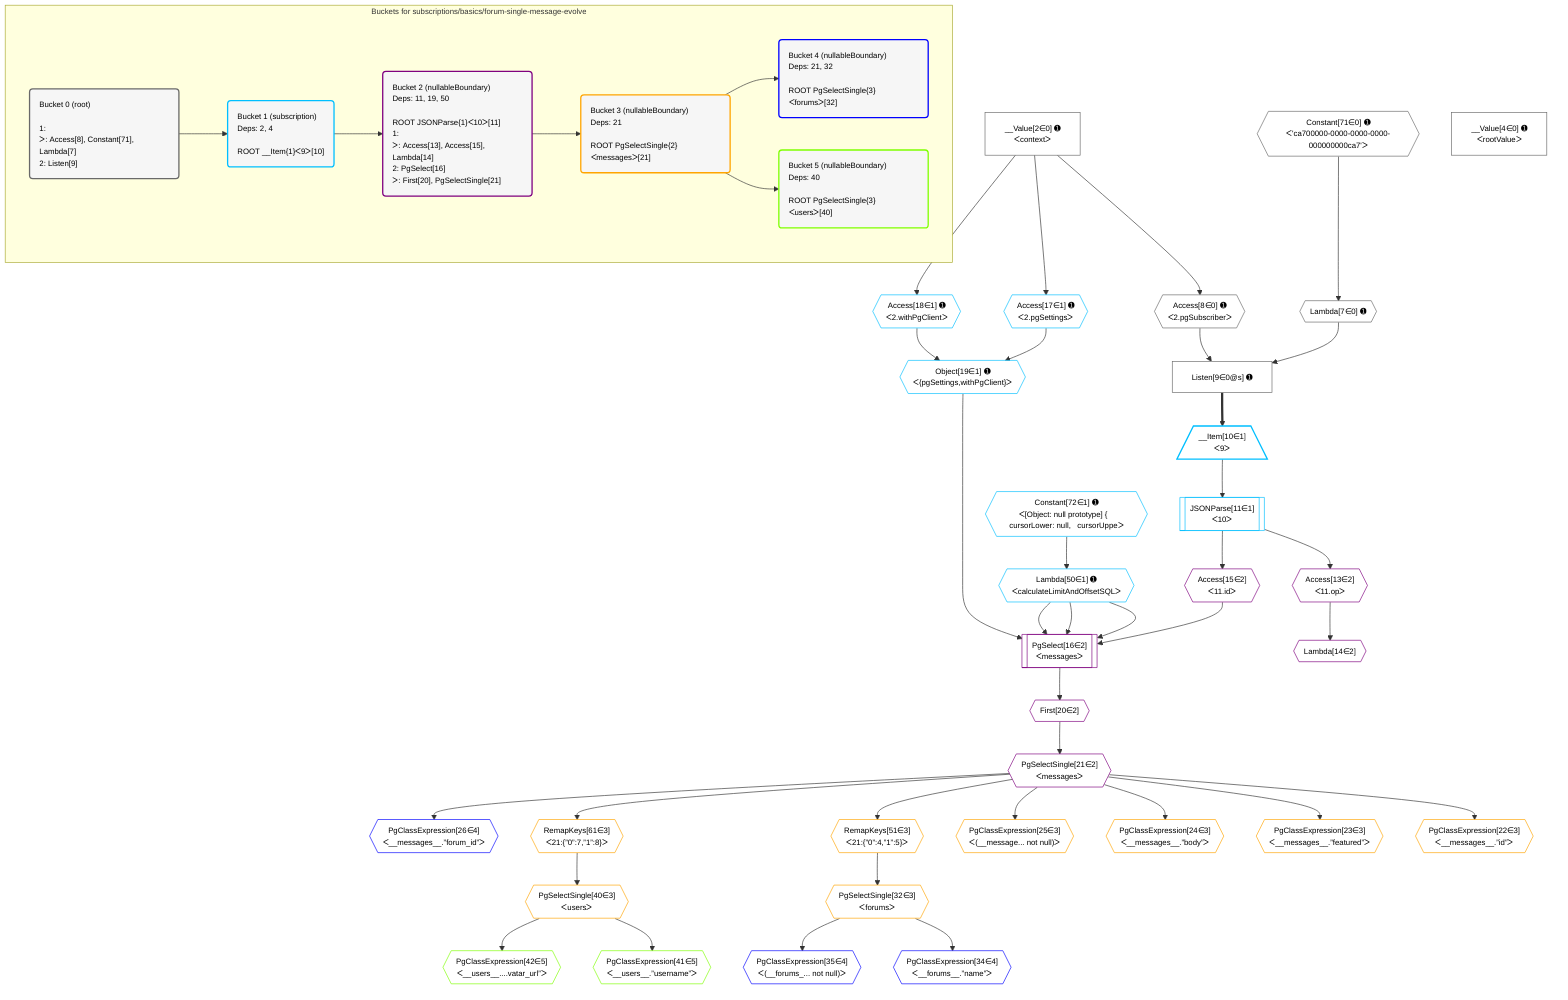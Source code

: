 %%{init: {'themeVariables': { 'fontSize': '12px'}}}%%
graph TD
    classDef path fill:#eee,stroke:#000,color:#000
    classDef plan fill:#fff,stroke-width:1px,color:#000
    classDef itemplan fill:#fff,stroke-width:2px,color:#000
    classDef unbatchedplan fill:#dff,stroke-width:1px,color:#000
    classDef sideeffectplan fill:#fcc,stroke-width:2px,color:#000
    classDef bucket fill:#f6f6f6,color:#000,stroke-width:2px,text-align:left


    %% plan dependencies
    Listen9["Listen[9∈0@s] ➊"]:::plan
    Access8{{"Access[8∈0] ➊<br />ᐸ2.pgSubscriberᐳ"}}:::plan
    Lambda7{{"Lambda[7∈0] ➊"}}:::plan
    Access8 & Lambda7 --> Listen9
    Constant71{{"Constant[71∈0] ➊<br />ᐸ'ca700000-0000-0000-0000-000000000ca7'ᐳ"}}:::plan
    Constant71 --> Lambda7
    __Value2["__Value[2∈0] ➊<br />ᐸcontextᐳ"]:::plan
    __Value2 --> Access8
    __Value4["__Value[4∈0] ➊<br />ᐸrootValueᐳ"]:::plan
    Object19{{"Object[19∈1] ➊<br />ᐸ{pgSettings,withPgClient}ᐳ"}}:::plan
    Access17{{"Access[17∈1] ➊<br />ᐸ2.pgSettingsᐳ"}}:::plan
    Access18{{"Access[18∈1] ➊<br />ᐸ2.withPgClientᐳ"}}:::plan
    Access17 & Access18 --> Object19
    __Item10[/"__Item[10∈1]<br />ᐸ9ᐳ"\]:::itemplan
    Listen9 ==> __Item10
    JSONParse11[["JSONParse[11∈1]<br />ᐸ10ᐳ"]]:::plan
    __Item10 --> JSONParse11
    __Value2 --> Access17
    __Value2 --> Access18
    Lambda50{{"Lambda[50∈1] ➊<br />ᐸcalculateLimitAndOffsetSQLᐳ"}}:::plan
    Constant72{{"Constant[72∈1] ➊<br />ᐸ[Object: null prototype] {   cursorLower: null,   cursorUppeᐳ"}}:::plan
    Constant72 --> Lambda50
    PgSelect16[["PgSelect[16∈2]<br />ᐸmessagesᐳ"]]:::plan
    Access15{{"Access[15∈2]<br />ᐸ11.idᐳ"}}:::plan
    Object19 & Access15 & Lambda50 & Lambda50 & Lambda50 --> PgSelect16
    Access13{{"Access[13∈2]<br />ᐸ11.opᐳ"}}:::plan
    JSONParse11 --> Access13
    Lambda14{{"Lambda[14∈2]"}}:::plan
    Access13 --> Lambda14
    JSONParse11 --> Access15
    First20{{"First[20∈2]"}}:::plan
    PgSelect16 --> First20
    PgSelectSingle21{{"PgSelectSingle[21∈2]<br />ᐸmessagesᐳ"}}:::plan
    First20 --> PgSelectSingle21
    PgClassExpression22{{"PgClassExpression[22∈3]<br />ᐸ__messages__.”id”ᐳ"}}:::plan
    PgSelectSingle21 --> PgClassExpression22
    PgClassExpression23{{"PgClassExpression[23∈3]<br />ᐸ__messages__.”featured”ᐳ"}}:::plan
    PgSelectSingle21 --> PgClassExpression23
    PgClassExpression24{{"PgClassExpression[24∈3]<br />ᐸ__messages__.”body”ᐳ"}}:::plan
    PgSelectSingle21 --> PgClassExpression24
    PgClassExpression25{{"PgClassExpression[25∈3]<br />ᐸ(__message... not null)ᐳ"}}:::plan
    PgSelectSingle21 --> PgClassExpression25
    PgSelectSingle32{{"PgSelectSingle[32∈3]<br />ᐸforumsᐳ"}}:::plan
    RemapKeys51{{"RemapKeys[51∈3]<br />ᐸ21:{”0”:4,”1”:5}ᐳ"}}:::plan
    RemapKeys51 --> PgSelectSingle32
    PgSelectSingle40{{"PgSelectSingle[40∈3]<br />ᐸusersᐳ"}}:::plan
    RemapKeys61{{"RemapKeys[61∈3]<br />ᐸ21:{”0”:7,”1”:8}ᐳ"}}:::plan
    RemapKeys61 --> PgSelectSingle40
    PgSelectSingle21 --> RemapKeys51
    PgSelectSingle21 --> RemapKeys61
    PgClassExpression26{{"PgClassExpression[26∈4]<br />ᐸ__messages__.”forum_id”ᐳ"}}:::plan
    PgSelectSingle21 --> PgClassExpression26
    PgClassExpression34{{"PgClassExpression[34∈4]<br />ᐸ__forums__.”name”ᐳ"}}:::plan
    PgSelectSingle32 --> PgClassExpression34
    PgClassExpression35{{"PgClassExpression[35∈4]<br />ᐸ(__forums_... not null)ᐳ"}}:::plan
    PgSelectSingle32 --> PgClassExpression35
    PgClassExpression41{{"PgClassExpression[41∈5]<br />ᐸ__users__.”username”ᐳ"}}:::plan
    PgSelectSingle40 --> PgClassExpression41
    PgClassExpression42{{"PgClassExpression[42∈5]<br />ᐸ__users__....vatar_url”ᐳ"}}:::plan
    PgSelectSingle40 --> PgClassExpression42

    %% define steps

    subgraph "Buckets for subscriptions/basics/forum-single-message-evolve"
    Bucket0("Bucket 0 (root)<br /><br />1: <br />ᐳ: Access[8], Constant[71], Lambda[7]<br />2: Listen[9]"):::bucket
    classDef bucket0 stroke:#696969
    class Bucket0,__Value2,__Value4,Lambda7,Access8,Listen9,Constant71 bucket0
    Bucket1("Bucket 1 (subscription)<br />Deps: 2, 4<br /><br />ROOT __Item{1}ᐸ9ᐳ[10]"):::bucket
    classDef bucket1 stroke:#00bfff
    class Bucket1,__Item10,JSONParse11,Access17,Access18,Object19,Lambda50,Constant72 bucket1
    Bucket2("Bucket 2 (nullableBoundary)<br />Deps: 11, 19, 50<br /><br />ROOT JSONParse{1}ᐸ10ᐳ[11]<br />1: <br />ᐳ: Access[13], Access[15], Lambda[14]<br />2: PgSelect[16]<br />ᐳ: First[20], PgSelectSingle[21]"):::bucket
    classDef bucket2 stroke:#7f007f
    class Bucket2,Access13,Lambda14,Access15,PgSelect16,First20,PgSelectSingle21 bucket2
    Bucket3("Bucket 3 (nullableBoundary)<br />Deps: 21<br /><br />ROOT PgSelectSingle{2}ᐸmessagesᐳ[21]"):::bucket
    classDef bucket3 stroke:#ffa500
    class Bucket3,PgClassExpression22,PgClassExpression23,PgClassExpression24,PgClassExpression25,PgSelectSingle32,PgSelectSingle40,RemapKeys51,RemapKeys61 bucket3
    Bucket4("Bucket 4 (nullableBoundary)<br />Deps: 21, 32<br /><br />ROOT PgSelectSingle{3}ᐸforumsᐳ[32]"):::bucket
    classDef bucket4 stroke:#0000ff
    class Bucket4,PgClassExpression26,PgClassExpression34,PgClassExpression35 bucket4
    Bucket5("Bucket 5 (nullableBoundary)<br />Deps: 40<br /><br />ROOT PgSelectSingle{3}ᐸusersᐳ[40]"):::bucket
    classDef bucket5 stroke:#7fff00
    class Bucket5,PgClassExpression41,PgClassExpression42 bucket5
    Bucket0 --> Bucket1
    Bucket1 --> Bucket2
    Bucket2 --> Bucket3
    Bucket3 --> Bucket4 & Bucket5
    end